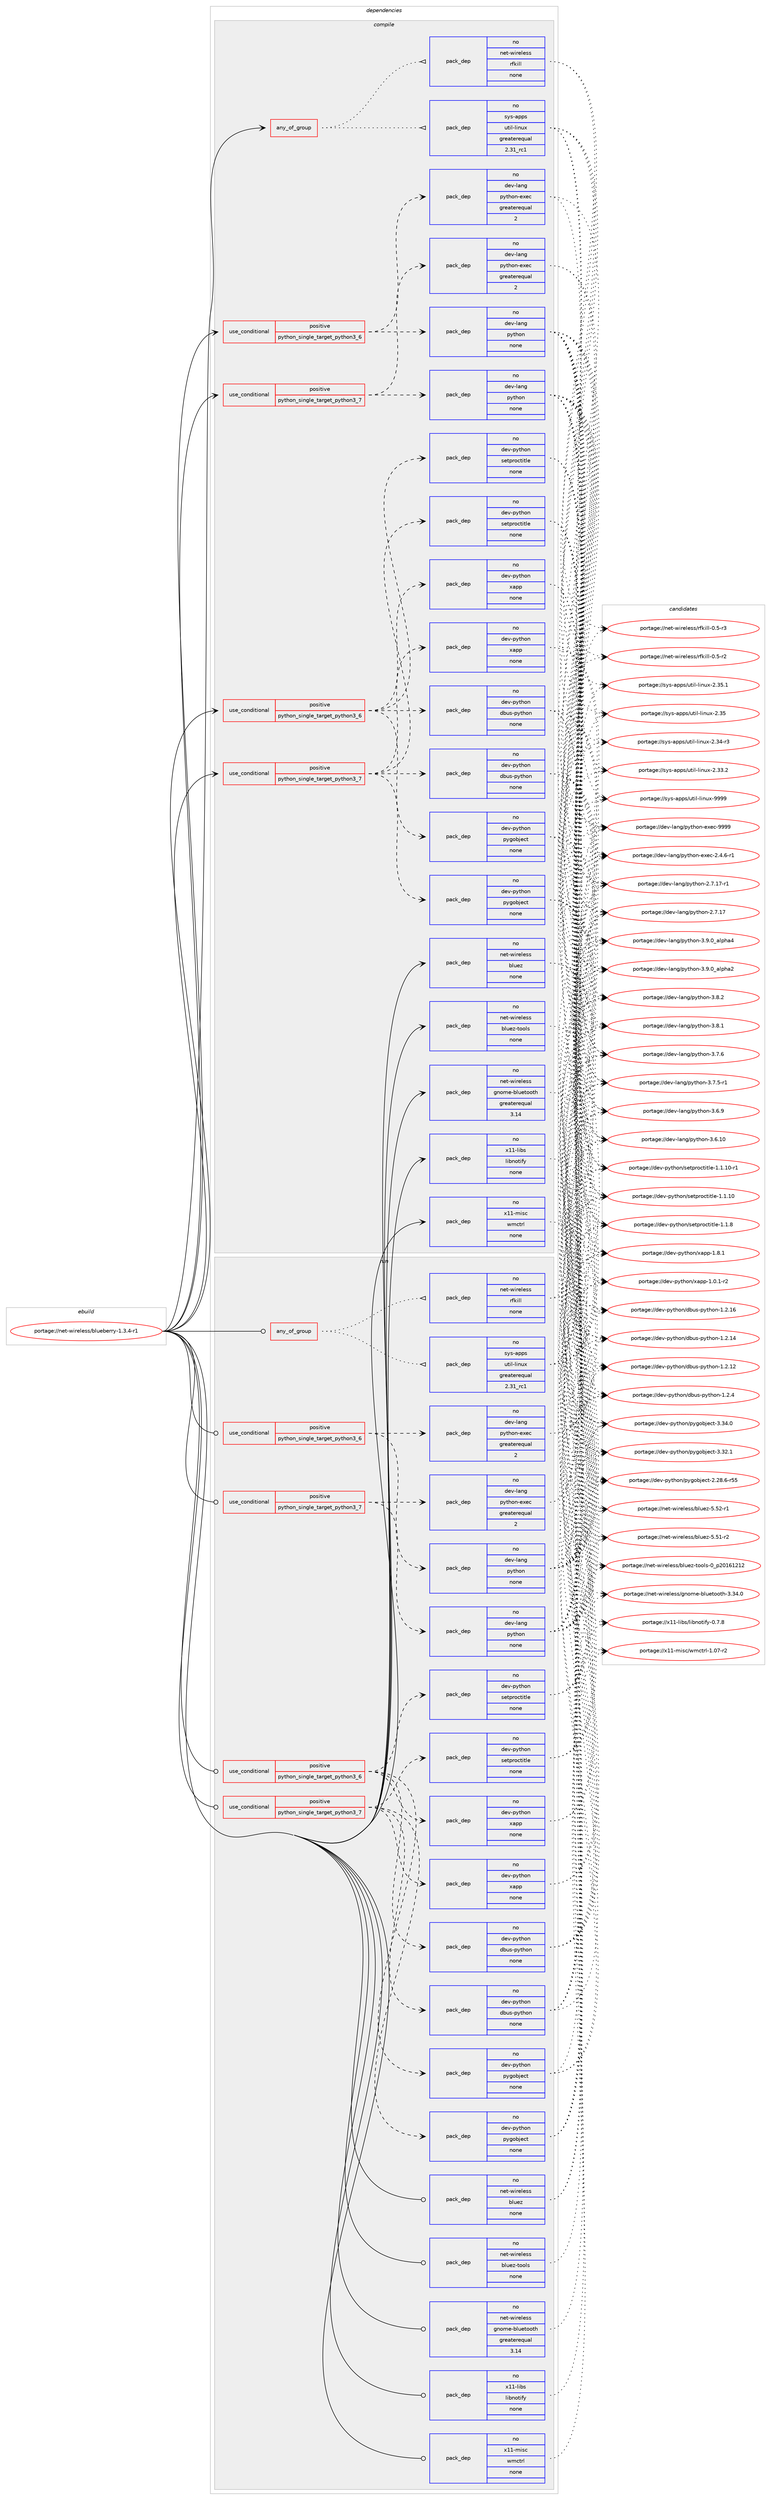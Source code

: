 digraph prolog {

# *************
# Graph options
# *************

newrank=true;
concentrate=true;
compound=true;
graph [rankdir=LR,fontname=Helvetica,fontsize=10,ranksep=1.5];#, ranksep=2.5, nodesep=0.2];
edge  [arrowhead=vee];
node  [fontname=Helvetica,fontsize=10];

# **********
# The ebuild
# **********

subgraph cluster_leftcol {
color=gray;
rank=same;
label=<<i>ebuild</i>>;
id [label="portage://net-wireless/blueberry-1.3.4-r1", color=red, width=4, href="../net-wireless/blueberry-1.3.4-r1.svg"];
}

# ****************
# The dependencies
# ****************

subgraph cluster_midcol {
color=gray;
label=<<i>dependencies</i>>;
subgraph cluster_compile {
fillcolor="#eeeeee";
style=filled;
label=<<i>compile</i>>;
subgraph any1266 {
dependency66154 [label=<<TABLE BORDER="0" CELLBORDER="1" CELLSPACING="0" CELLPADDING="4"><TR><TD CELLPADDING="10">any_of_group</TD></TR></TABLE>>, shape=none, color=red];subgraph pack51929 {
dependency66155 [label=<<TABLE BORDER="0" CELLBORDER="1" CELLSPACING="0" CELLPADDING="4" WIDTH="220"><TR><TD ROWSPAN="6" CELLPADDING="30">pack_dep</TD></TR><TR><TD WIDTH="110">no</TD></TR><TR><TD>sys-apps</TD></TR><TR><TD>util-linux</TD></TR><TR><TD>greaterequal</TD></TR><TR><TD>2.31_rc1</TD></TR></TABLE>>, shape=none, color=blue];
}
dependency66154:e -> dependency66155:w [weight=20,style="dotted",arrowhead="oinv"];
subgraph pack51930 {
dependency66156 [label=<<TABLE BORDER="0" CELLBORDER="1" CELLSPACING="0" CELLPADDING="4" WIDTH="220"><TR><TD ROWSPAN="6" CELLPADDING="30">pack_dep</TD></TR><TR><TD WIDTH="110">no</TD></TR><TR><TD>net-wireless</TD></TR><TR><TD>rfkill</TD></TR><TR><TD>none</TD></TR><TR><TD></TD></TR></TABLE>>, shape=none, color=blue];
}
dependency66154:e -> dependency66156:w [weight=20,style="dotted",arrowhead="oinv"];
}
id:e -> dependency66154:w [weight=20,style="solid",arrowhead="vee"];
subgraph cond12900 {
dependency66157 [label=<<TABLE BORDER="0" CELLBORDER="1" CELLSPACING="0" CELLPADDING="4"><TR><TD ROWSPAN="3" CELLPADDING="10">use_conditional</TD></TR><TR><TD>positive</TD></TR><TR><TD>python_single_target_python3_6</TD></TR></TABLE>>, shape=none, color=red];
subgraph pack51931 {
dependency66158 [label=<<TABLE BORDER="0" CELLBORDER="1" CELLSPACING="0" CELLPADDING="4" WIDTH="220"><TR><TD ROWSPAN="6" CELLPADDING="30">pack_dep</TD></TR><TR><TD WIDTH="110">no</TD></TR><TR><TD>dev-lang</TD></TR><TR><TD>python</TD></TR><TR><TD>none</TD></TR><TR><TD></TD></TR></TABLE>>, shape=none, color=blue];
}
dependency66157:e -> dependency66158:w [weight=20,style="dashed",arrowhead="vee"];
subgraph pack51932 {
dependency66159 [label=<<TABLE BORDER="0" CELLBORDER="1" CELLSPACING="0" CELLPADDING="4" WIDTH="220"><TR><TD ROWSPAN="6" CELLPADDING="30">pack_dep</TD></TR><TR><TD WIDTH="110">no</TD></TR><TR><TD>dev-lang</TD></TR><TR><TD>python-exec</TD></TR><TR><TD>greaterequal</TD></TR><TR><TD>2</TD></TR></TABLE>>, shape=none, color=blue];
}
dependency66157:e -> dependency66159:w [weight=20,style="dashed",arrowhead="vee"];
}
id:e -> dependency66157:w [weight=20,style="solid",arrowhead="vee"];
subgraph cond12901 {
dependency66160 [label=<<TABLE BORDER="0" CELLBORDER="1" CELLSPACING="0" CELLPADDING="4"><TR><TD ROWSPAN="3" CELLPADDING="10">use_conditional</TD></TR><TR><TD>positive</TD></TR><TR><TD>python_single_target_python3_6</TD></TR></TABLE>>, shape=none, color=red];
subgraph pack51933 {
dependency66161 [label=<<TABLE BORDER="0" CELLBORDER="1" CELLSPACING="0" CELLPADDING="4" WIDTH="220"><TR><TD ROWSPAN="6" CELLPADDING="30">pack_dep</TD></TR><TR><TD WIDTH="110">no</TD></TR><TR><TD>dev-python</TD></TR><TR><TD>dbus-python</TD></TR><TR><TD>none</TD></TR><TR><TD></TD></TR></TABLE>>, shape=none, color=blue];
}
dependency66160:e -> dependency66161:w [weight=20,style="dashed",arrowhead="vee"];
subgraph pack51934 {
dependency66162 [label=<<TABLE BORDER="0" CELLBORDER="1" CELLSPACING="0" CELLPADDING="4" WIDTH="220"><TR><TD ROWSPAN="6" CELLPADDING="30">pack_dep</TD></TR><TR><TD WIDTH="110">no</TD></TR><TR><TD>dev-python</TD></TR><TR><TD>pygobject</TD></TR><TR><TD>none</TD></TR><TR><TD></TD></TR></TABLE>>, shape=none, color=blue];
}
dependency66160:e -> dependency66162:w [weight=20,style="dashed",arrowhead="vee"];
subgraph pack51935 {
dependency66163 [label=<<TABLE BORDER="0" CELLBORDER="1" CELLSPACING="0" CELLPADDING="4" WIDTH="220"><TR><TD ROWSPAN="6" CELLPADDING="30">pack_dep</TD></TR><TR><TD WIDTH="110">no</TD></TR><TR><TD>dev-python</TD></TR><TR><TD>setproctitle</TD></TR><TR><TD>none</TD></TR><TR><TD></TD></TR></TABLE>>, shape=none, color=blue];
}
dependency66160:e -> dependency66163:w [weight=20,style="dashed",arrowhead="vee"];
subgraph pack51936 {
dependency66164 [label=<<TABLE BORDER="0" CELLBORDER="1" CELLSPACING="0" CELLPADDING="4" WIDTH="220"><TR><TD ROWSPAN="6" CELLPADDING="30">pack_dep</TD></TR><TR><TD WIDTH="110">no</TD></TR><TR><TD>dev-python</TD></TR><TR><TD>xapp</TD></TR><TR><TD>none</TD></TR><TR><TD></TD></TR></TABLE>>, shape=none, color=blue];
}
dependency66160:e -> dependency66164:w [weight=20,style="dashed",arrowhead="vee"];
}
id:e -> dependency66160:w [weight=20,style="solid",arrowhead="vee"];
subgraph cond12902 {
dependency66165 [label=<<TABLE BORDER="0" CELLBORDER="1" CELLSPACING="0" CELLPADDING="4"><TR><TD ROWSPAN="3" CELLPADDING="10">use_conditional</TD></TR><TR><TD>positive</TD></TR><TR><TD>python_single_target_python3_7</TD></TR></TABLE>>, shape=none, color=red];
subgraph pack51937 {
dependency66166 [label=<<TABLE BORDER="0" CELLBORDER="1" CELLSPACING="0" CELLPADDING="4" WIDTH="220"><TR><TD ROWSPAN="6" CELLPADDING="30">pack_dep</TD></TR><TR><TD WIDTH="110">no</TD></TR><TR><TD>dev-lang</TD></TR><TR><TD>python</TD></TR><TR><TD>none</TD></TR><TR><TD></TD></TR></TABLE>>, shape=none, color=blue];
}
dependency66165:e -> dependency66166:w [weight=20,style="dashed",arrowhead="vee"];
subgraph pack51938 {
dependency66167 [label=<<TABLE BORDER="0" CELLBORDER="1" CELLSPACING="0" CELLPADDING="4" WIDTH="220"><TR><TD ROWSPAN="6" CELLPADDING="30">pack_dep</TD></TR><TR><TD WIDTH="110">no</TD></TR><TR><TD>dev-lang</TD></TR><TR><TD>python-exec</TD></TR><TR><TD>greaterequal</TD></TR><TR><TD>2</TD></TR></TABLE>>, shape=none, color=blue];
}
dependency66165:e -> dependency66167:w [weight=20,style="dashed",arrowhead="vee"];
}
id:e -> dependency66165:w [weight=20,style="solid",arrowhead="vee"];
subgraph cond12903 {
dependency66168 [label=<<TABLE BORDER="0" CELLBORDER="1" CELLSPACING="0" CELLPADDING="4"><TR><TD ROWSPAN="3" CELLPADDING="10">use_conditional</TD></TR><TR><TD>positive</TD></TR><TR><TD>python_single_target_python3_7</TD></TR></TABLE>>, shape=none, color=red];
subgraph pack51939 {
dependency66169 [label=<<TABLE BORDER="0" CELLBORDER="1" CELLSPACING="0" CELLPADDING="4" WIDTH="220"><TR><TD ROWSPAN="6" CELLPADDING="30">pack_dep</TD></TR><TR><TD WIDTH="110">no</TD></TR><TR><TD>dev-python</TD></TR><TR><TD>dbus-python</TD></TR><TR><TD>none</TD></TR><TR><TD></TD></TR></TABLE>>, shape=none, color=blue];
}
dependency66168:e -> dependency66169:w [weight=20,style="dashed",arrowhead="vee"];
subgraph pack51940 {
dependency66170 [label=<<TABLE BORDER="0" CELLBORDER="1" CELLSPACING="0" CELLPADDING="4" WIDTH="220"><TR><TD ROWSPAN="6" CELLPADDING="30">pack_dep</TD></TR><TR><TD WIDTH="110">no</TD></TR><TR><TD>dev-python</TD></TR><TR><TD>pygobject</TD></TR><TR><TD>none</TD></TR><TR><TD></TD></TR></TABLE>>, shape=none, color=blue];
}
dependency66168:e -> dependency66170:w [weight=20,style="dashed",arrowhead="vee"];
subgraph pack51941 {
dependency66171 [label=<<TABLE BORDER="0" CELLBORDER="1" CELLSPACING="0" CELLPADDING="4" WIDTH="220"><TR><TD ROWSPAN="6" CELLPADDING="30">pack_dep</TD></TR><TR><TD WIDTH="110">no</TD></TR><TR><TD>dev-python</TD></TR><TR><TD>setproctitle</TD></TR><TR><TD>none</TD></TR><TR><TD></TD></TR></TABLE>>, shape=none, color=blue];
}
dependency66168:e -> dependency66171:w [weight=20,style="dashed",arrowhead="vee"];
subgraph pack51942 {
dependency66172 [label=<<TABLE BORDER="0" CELLBORDER="1" CELLSPACING="0" CELLPADDING="4" WIDTH="220"><TR><TD ROWSPAN="6" CELLPADDING="30">pack_dep</TD></TR><TR><TD WIDTH="110">no</TD></TR><TR><TD>dev-python</TD></TR><TR><TD>xapp</TD></TR><TR><TD>none</TD></TR><TR><TD></TD></TR></TABLE>>, shape=none, color=blue];
}
dependency66168:e -> dependency66172:w [weight=20,style="dashed",arrowhead="vee"];
}
id:e -> dependency66168:w [weight=20,style="solid",arrowhead="vee"];
subgraph pack51943 {
dependency66173 [label=<<TABLE BORDER="0" CELLBORDER="1" CELLSPACING="0" CELLPADDING="4" WIDTH="220"><TR><TD ROWSPAN="6" CELLPADDING="30">pack_dep</TD></TR><TR><TD WIDTH="110">no</TD></TR><TR><TD>net-wireless</TD></TR><TR><TD>bluez</TD></TR><TR><TD>none</TD></TR><TR><TD></TD></TR></TABLE>>, shape=none, color=blue];
}
id:e -> dependency66173:w [weight=20,style="solid",arrowhead="vee"];
subgraph pack51944 {
dependency66174 [label=<<TABLE BORDER="0" CELLBORDER="1" CELLSPACING="0" CELLPADDING="4" WIDTH="220"><TR><TD ROWSPAN="6" CELLPADDING="30">pack_dep</TD></TR><TR><TD WIDTH="110">no</TD></TR><TR><TD>net-wireless</TD></TR><TR><TD>bluez-tools</TD></TR><TR><TD>none</TD></TR><TR><TD></TD></TR></TABLE>>, shape=none, color=blue];
}
id:e -> dependency66174:w [weight=20,style="solid",arrowhead="vee"];
subgraph pack51945 {
dependency66175 [label=<<TABLE BORDER="0" CELLBORDER="1" CELLSPACING="0" CELLPADDING="4" WIDTH="220"><TR><TD ROWSPAN="6" CELLPADDING="30">pack_dep</TD></TR><TR><TD WIDTH="110">no</TD></TR><TR><TD>net-wireless</TD></TR><TR><TD>gnome-bluetooth</TD></TR><TR><TD>greaterequal</TD></TR><TR><TD>3.14</TD></TR></TABLE>>, shape=none, color=blue];
}
id:e -> dependency66175:w [weight=20,style="solid",arrowhead="vee"];
subgraph pack51946 {
dependency66176 [label=<<TABLE BORDER="0" CELLBORDER="1" CELLSPACING="0" CELLPADDING="4" WIDTH="220"><TR><TD ROWSPAN="6" CELLPADDING="30">pack_dep</TD></TR><TR><TD WIDTH="110">no</TD></TR><TR><TD>x11-libs</TD></TR><TR><TD>libnotify</TD></TR><TR><TD>none</TD></TR><TR><TD></TD></TR></TABLE>>, shape=none, color=blue];
}
id:e -> dependency66176:w [weight=20,style="solid",arrowhead="vee"];
subgraph pack51947 {
dependency66177 [label=<<TABLE BORDER="0" CELLBORDER="1" CELLSPACING="0" CELLPADDING="4" WIDTH="220"><TR><TD ROWSPAN="6" CELLPADDING="30">pack_dep</TD></TR><TR><TD WIDTH="110">no</TD></TR><TR><TD>x11-misc</TD></TR><TR><TD>wmctrl</TD></TR><TR><TD>none</TD></TR><TR><TD></TD></TR></TABLE>>, shape=none, color=blue];
}
id:e -> dependency66177:w [weight=20,style="solid",arrowhead="vee"];
}
subgraph cluster_compileandrun {
fillcolor="#eeeeee";
style=filled;
label=<<i>compile and run</i>>;
}
subgraph cluster_run {
fillcolor="#eeeeee";
style=filled;
label=<<i>run</i>>;
subgraph any1267 {
dependency66178 [label=<<TABLE BORDER="0" CELLBORDER="1" CELLSPACING="0" CELLPADDING="4"><TR><TD CELLPADDING="10">any_of_group</TD></TR></TABLE>>, shape=none, color=red];subgraph pack51948 {
dependency66179 [label=<<TABLE BORDER="0" CELLBORDER="1" CELLSPACING="0" CELLPADDING="4" WIDTH="220"><TR><TD ROWSPAN="6" CELLPADDING="30">pack_dep</TD></TR><TR><TD WIDTH="110">no</TD></TR><TR><TD>sys-apps</TD></TR><TR><TD>util-linux</TD></TR><TR><TD>greaterequal</TD></TR><TR><TD>2.31_rc1</TD></TR></TABLE>>, shape=none, color=blue];
}
dependency66178:e -> dependency66179:w [weight=20,style="dotted",arrowhead="oinv"];
subgraph pack51949 {
dependency66180 [label=<<TABLE BORDER="0" CELLBORDER="1" CELLSPACING="0" CELLPADDING="4" WIDTH="220"><TR><TD ROWSPAN="6" CELLPADDING="30">pack_dep</TD></TR><TR><TD WIDTH="110">no</TD></TR><TR><TD>net-wireless</TD></TR><TR><TD>rfkill</TD></TR><TR><TD>none</TD></TR><TR><TD></TD></TR></TABLE>>, shape=none, color=blue];
}
dependency66178:e -> dependency66180:w [weight=20,style="dotted",arrowhead="oinv"];
}
id:e -> dependency66178:w [weight=20,style="solid",arrowhead="odot"];
subgraph cond12904 {
dependency66181 [label=<<TABLE BORDER="0" CELLBORDER="1" CELLSPACING="0" CELLPADDING="4"><TR><TD ROWSPAN="3" CELLPADDING="10">use_conditional</TD></TR><TR><TD>positive</TD></TR><TR><TD>python_single_target_python3_6</TD></TR></TABLE>>, shape=none, color=red];
subgraph pack51950 {
dependency66182 [label=<<TABLE BORDER="0" CELLBORDER="1" CELLSPACING="0" CELLPADDING="4" WIDTH="220"><TR><TD ROWSPAN="6" CELLPADDING="30">pack_dep</TD></TR><TR><TD WIDTH="110">no</TD></TR><TR><TD>dev-lang</TD></TR><TR><TD>python</TD></TR><TR><TD>none</TD></TR><TR><TD></TD></TR></TABLE>>, shape=none, color=blue];
}
dependency66181:e -> dependency66182:w [weight=20,style="dashed",arrowhead="vee"];
subgraph pack51951 {
dependency66183 [label=<<TABLE BORDER="0" CELLBORDER="1" CELLSPACING="0" CELLPADDING="4" WIDTH="220"><TR><TD ROWSPAN="6" CELLPADDING="30">pack_dep</TD></TR><TR><TD WIDTH="110">no</TD></TR><TR><TD>dev-lang</TD></TR><TR><TD>python-exec</TD></TR><TR><TD>greaterequal</TD></TR><TR><TD>2</TD></TR></TABLE>>, shape=none, color=blue];
}
dependency66181:e -> dependency66183:w [weight=20,style="dashed",arrowhead="vee"];
}
id:e -> dependency66181:w [weight=20,style="solid",arrowhead="odot"];
subgraph cond12905 {
dependency66184 [label=<<TABLE BORDER="0" CELLBORDER="1" CELLSPACING="0" CELLPADDING="4"><TR><TD ROWSPAN="3" CELLPADDING="10">use_conditional</TD></TR><TR><TD>positive</TD></TR><TR><TD>python_single_target_python3_6</TD></TR></TABLE>>, shape=none, color=red];
subgraph pack51952 {
dependency66185 [label=<<TABLE BORDER="0" CELLBORDER="1" CELLSPACING="0" CELLPADDING="4" WIDTH="220"><TR><TD ROWSPAN="6" CELLPADDING="30">pack_dep</TD></TR><TR><TD WIDTH="110">no</TD></TR><TR><TD>dev-python</TD></TR><TR><TD>dbus-python</TD></TR><TR><TD>none</TD></TR><TR><TD></TD></TR></TABLE>>, shape=none, color=blue];
}
dependency66184:e -> dependency66185:w [weight=20,style="dashed",arrowhead="vee"];
subgraph pack51953 {
dependency66186 [label=<<TABLE BORDER="0" CELLBORDER="1" CELLSPACING="0" CELLPADDING="4" WIDTH="220"><TR><TD ROWSPAN="6" CELLPADDING="30">pack_dep</TD></TR><TR><TD WIDTH="110">no</TD></TR><TR><TD>dev-python</TD></TR><TR><TD>pygobject</TD></TR><TR><TD>none</TD></TR><TR><TD></TD></TR></TABLE>>, shape=none, color=blue];
}
dependency66184:e -> dependency66186:w [weight=20,style="dashed",arrowhead="vee"];
subgraph pack51954 {
dependency66187 [label=<<TABLE BORDER="0" CELLBORDER="1" CELLSPACING="0" CELLPADDING="4" WIDTH="220"><TR><TD ROWSPAN="6" CELLPADDING="30">pack_dep</TD></TR><TR><TD WIDTH="110">no</TD></TR><TR><TD>dev-python</TD></TR><TR><TD>setproctitle</TD></TR><TR><TD>none</TD></TR><TR><TD></TD></TR></TABLE>>, shape=none, color=blue];
}
dependency66184:e -> dependency66187:w [weight=20,style="dashed",arrowhead="vee"];
subgraph pack51955 {
dependency66188 [label=<<TABLE BORDER="0" CELLBORDER="1" CELLSPACING="0" CELLPADDING="4" WIDTH="220"><TR><TD ROWSPAN="6" CELLPADDING="30">pack_dep</TD></TR><TR><TD WIDTH="110">no</TD></TR><TR><TD>dev-python</TD></TR><TR><TD>xapp</TD></TR><TR><TD>none</TD></TR><TR><TD></TD></TR></TABLE>>, shape=none, color=blue];
}
dependency66184:e -> dependency66188:w [weight=20,style="dashed",arrowhead="vee"];
}
id:e -> dependency66184:w [weight=20,style="solid",arrowhead="odot"];
subgraph cond12906 {
dependency66189 [label=<<TABLE BORDER="0" CELLBORDER="1" CELLSPACING="0" CELLPADDING="4"><TR><TD ROWSPAN="3" CELLPADDING="10">use_conditional</TD></TR><TR><TD>positive</TD></TR><TR><TD>python_single_target_python3_7</TD></TR></TABLE>>, shape=none, color=red];
subgraph pack51956 {
dependency66190 [label=<<TABLE BORDER="0" CELLBORDER="1" CELLSPACING="0" CELLPADDING="4" WIDTH="220"><TR><TD ROWSPAN="6" CELLPADDING="30">pack_dep</TD></TR><TR><TD WIDTH="110">no</TD></TR><TR><TD>dev-lang</TD></TR><TR><TD>python</TD></TR><TR><TD>none</TD></TR><TR><TD></TD></TR></TABLE>>, shape=none, color=blue];
}
dependency66189:e -> dependency66190:w [weight=20,style="dashed",arrowhead="vee"];
subgraph pack51957 {
dependency66191 [label=<<TABLE BORDER="0" CELLBORDER="1" CELLSPACING="0" CELLPADDING="4" WIDTH="220"><TR><TD ROWSPAN="6" CELLPADDING="30">pack_dep</TD></TR><TR><TD WIDTH="110">no</TD></TR><TR><TD>dev-lang</TD></TR><TR><TD>python-exec</TD></TR><TR><TD>greaterequal</TD></TR><TR><TD>2</TD></TR></TABLE>>, shape=none, color=blue];
}
dependency66189:e -> dependency66191:w [weight=20,style="dashed",arrowhead="vee"];
}
id:e -> dependency66189:w [weight=20,style="solid",arrowhead="odot"];
subgraph cond12907 {
dependency66192 [label=<<TABLE BORDER="0" CELLBORDER="1" CELLSPACING="0" CELLPADDING="4"><TR><TD ROWSPAN="3" CELLPADDING="10">use_conditional</TD></TR><TR><TD>positive</TD></TR><TR><TD>python_single_target_python3_7</TD></TR></TABLE>>, shape=none, color=red];
subgraph pack51958 {
dependency66193 [label=<<TABLE BORDER="0" CELLBORDER="1" CELLSPACING="0" CELLPADDING="4" WIDTH="220"><TR><TD ROWSPAN="6" CELLPADDING="30">pack_dep</TD></TR><TR><TD WIDTH="110">no</TD></TR><TR><TD>dev-python</TD></TR><TR><TD>dbus-python</TD></TR><TR><TD>none</TD></TR><TR><TD></TD></TR></TABLE>>, shape=none, color=blue];
}
dependency66192:e -> dependency66193:w [weight=20,style="dashed",arrowhead="vee"];
subgraph pack51959 {
dependency66194 [label=<<TABLE BORDER="0" CELLBORDER="1" CELLSPACING="0" CELLPADDING="4" WIDTH="220"><TR><TD ROWSPAN="6" CELLPADDING="30">pack_dep</TD></TR><TR><TD WIDTH="110">no</TD></TR><TR><TD>dev-python</TD></TR><TR><TD>pygobject</TD></TR><TR><TD>none</TD></TR><TR><TD></TD></TR></TABLE>>, shape=none, color=blue];
}
dependency66192:e -> dependency66194:w [weight=20,style="dashed",arrowhead="vee"];
subgraph pack51960 {
dependency66195 [label=<<TABLE BORDER="0" CELLBORDER="1" CELLSPACING="0" CELLPADDING="4" WIDTH="220"><TR><TD ROWSPAN="6" CELLPADDING="30">pack_dep</TD></TR><TR><TD WIDTH="110">no</TD></TR><TR><TD>dev-python</TD></TR><TR><TD>setproctitle</TD></TR><TR><TD>none</TD></TR><TR><TD></TD></TR></TABLE>>, shape=none, color=blue];
}
dependency66192:e -> dependency66195:w [weight=20,style="dashed",arrowhead="vee"];
subgraph pack51961 {
dependency66196 [label=<<TABLE BORDER="0" CELLBORDER="1" CELLSPACING="0" CELLPADDING="4" WIDTH="220"><TR><TD ROWSPAN="6" CELLPADDING="30">pack_dep</TD></TR><TR><TD WIDTH="110">no</TD></TR><TR><TD>dev-python</TD></TR><TR><TD>xapp</TD></TR><TR><TD>none</TD></TR><TR><TD></TD></TR></TABLE>>, shape=none, color=blue];
}
dependency66192:e -> dependency66196:w [weight=20,style="dashed",arrowhead="vee"];
}
id:e -> dependency66192:w [weight=20,style="solid",arrowhead="odot"];
subgraph pack51962 {
dependency66197 [label=<<TABLE BORDER="0" CELLBORDER="1" CELLSPACING="0" CELLPADDING="4" WIDTH="220"><TR><TD ROWSPAN="6" CELLPADDING="30">pack_dep</TD></TR><TR><TD WIDTH="110">no</TD></TR><TR><TD>net-wireless</TD></TR><TR><TD>bluez</TD></TR><TR><TD>none</TD></TR><TR><TD></TD></TR></TABLE>>, shape=none, color=blue];
}
id:e -> dependency66197:w [weight=20,style="solid",arrowhead="odot"];
subgraph pack51963 {
dependency66198 [label=<<TABLE BORDER="0" CELLBORDER="1" CELLSPACING="0" CELLPADDING="4" WIDTH="220"><TR><TD ROWSPAN="6" CELLPADDING="30">pack_dep</TD></TR><TR><TD WIDTH="110">no</TD></TR><TR><TD>net-wireless</TD></TR><TR><TD>bluez-tools</TD></TR><TR><TD>none</TD></TR><TR><TD></TD></TR></TABLE>>, shape=none, color=blue];
}
id:e -> dependency66198:w [weight=20,style="solid",arrowhead="odot"];
subgraph pack51964 {
dependency66199 [label=<<TABLE BORDER="0" CELLBORDER="1" CELLSPACING="0" CELLPADDING="4" WIDTH="220"><TR><TD ROWSPAN="6" CELLPADDING="30">pack_dep</TD></TR><TR><TD WIDTH="110">no</TD></TR><TR><TD>net-wireless</TD></TR><TR><TD>gnome-bluetooth</TD></TR><TR><TD>greaterequal</TD></TR><TR><TD>3.14</TD></TR></TABLE>>, shape=none, color=blue];
}
id:e -> dependency66199:w [weight=20,style="solid",arrowhead="odot"];
subgraph pack51965 {
dependency66200 [label=<<TABLE BORDER="0" CELLBORDER="1" CELLSPACING="0" CELLPADDING="4" WIDTH="220"><TR><TD ROWSPAN="6" CELLPADDING="30">pack_dep</TD></TR><TR><TD WIDTH="110">no</TD></TR><TR><TD>x11-libs</TD></TR><TR><TD>libnotify</TD></TR><TR><TD>none</TD></TR><TR><TD></TD></TR></TABLE>>, shape=none, color=blue];
}
id:e -> dependency66200:w [weight=20,style="solid",arrowhead="odot"];
subgraph pack51966 {
dependency66201 [label=<<TABLE BORDER="0" CELLBORDER="1" CELLSPACING="0" CELLPADDING="4" WIDTH="220"><TR><TD ROWSPAN="6" CELLPADDING="30">pack_dep</TD></TR><TR><TD WIDTH="110">no</TD></TR><TR><TD>x11-misc</TD></TR><TR><TD>wmctrl</TD></TR><TR><TD>none</TD></TR><TR><TD></TD></TR></TABLE>>, shape=none, color=blue];
}
id:e -> dependency66201:w [weight=20,style="solid",arrowhead="odot"];
}
}

# **************
# The candidates
# **************

subgraph cluster_choices {
rank=same;
color=gray;
label=<<i>candidates</i>>;

subgraph choice51929 {
color=black;
nodesep=1;
choice115121115459711211211547117116105108451081051101171204557575757 [label="portage://sys-apps/util-linux-9999", color=red, width=4,href="../sys-apps/util-linux-9999.svg"];
choice1151211154597112112115471171161051084510810511011712045504651534649 [label="portage://sys-apps/util-linux-2.35.1", color=red, width=4,href="../sys-apps/util-linux-2.35.1.svg"];
choice115121115459711211211547117116105108451081051101171204550465153 [label="portage://sys-apps/util-linux-2.35", color=red, width=4,href="../sys-apps/util-linux-2.35.svg"];
choice1151211154597112112115471171161051084510810511011712045504651524511451 [label="portage://sys-apps/util-linux-2.34-r3", color=red, width=4,href="../sys-apps/util-linux-2.34-r3.svg"];
choice1151211154597112112115471171161051084510810511011712045504651514650 [label="portage://sys-apps/util-linux-2.33.2", color=red, width=4,href="../sys-apps/util-linux-2.33.2.svg"];
dependency66155:e -> choice115121115459711211211547117116105108451081051101171204557575757:w [style=dotted,weight="100"];
dependency66155:e -> choice1151211154597112112115471171161051084510810511011712045504651534649:w [style=dotted,weight="100"];
dependency66155:e -> choice115121115459711211211547117116105108451081051101171204550465153:w [style=dotted,weight="100"];
dependency66155:e -> choice1151211154597112112115471171161051084510810511011712045504651524511451:w [style=dotted,weight="100"];
dependency66155:e -> choice1151211154597112112115471171161051084510810511011712045504651514650:w [style=dotted,weight="100"];
}
subgraph choice51930 {
color=black;
nodesep=1;
choice1101011164511910511410110810111511547114102107105108108454846534511451 [label="portage://net-wireless/rfkill-0.5-r3", color=red, width=4,href="../net-wireless/rfkill-0.5-r3.svg"];
choice1101011164511910511410110810111511547114102107105108108454846534511450 [label="portage://net-wireless/rfkill-0.5-r2", color=red, width=4,href="../net-wireless/rfkill-0.5-r2.svg"];
dependency66156:e -> choice1101011164511910511410110810111511547114102107105108108454846534511451:w [style=dotted,weight="100"];
dependency66156:e -> choice1101011164511910511410110810111511547114102107105108108454846534511450:w [style=dotted,weight="100"];
}
subgraph choice51931 {
color=black;
nodesep=1;
choice10010111845108971101034711212111610411111045514657464895971081121049752 [label="portage://dev-lang/python-3.9.0_alpha4", color=red, width=4,href="../dev-lang/python-3.9.0_alpha4.svg"];
choice10010111845108971101034711212111610411111045514657464895971081121049750 [label="portage://dev-lang/python-3.9.0_alpha2", color=red, width=4,href="../dev-lang/python-3.9.0_alpha2.svg"];
choice100101118451089711010347112121116104111110455146564650 [label="portage://dev-lang/python-3.8.2", color=red, width=4,href="../dev-lang/python-3.8.2.svg"];
choice100101118451089711010347112121116104111110455146564649 [label="portage://dev-lang/python-3.8.1", color=red, width=4,href="../dev-lang/python-3.8.1.svg"];
choice100101118451089711010347112121116104111110455146554654 [label="portage://dev-lang/python-3.7.6", color=red, width=4,href="../dev-lang/python-3.7.6.svg"];
choice1001011184510897110103471121211161041111104551465546534511449 [label="portage://dev-lang/python-3.7.5-r1", color=red, width=4,href="../dev-lang/python-3.7.5-r1.svg"];
choice100101118451089711010347112121116104111110455146544657 [label="portage://dev-lang/python-3.6.9", color=red, width=4,href="../dev-lang/python-3.6.9.svg"];
choice10010111845108971101034711212111610411111045514654464948 [label="portage://dev-lang/python-3.6.10", color=red, width=4,href="../dev-lang/python-3.6.10.svg"];
choice100101118451089711010347112121116104111110455046554649554511449 [label="portage://dev-lang/python-2.7.17-r1", color=red, width=4,href="../dev-lang/python-2.7.17-r1.svg"];
choice10010111845108971101034711212111610411111045504655464955 [label="portage://dev-lang/python-2.7.17", color=red, width=4,href="../dev-lang/python-2.7.17.svg"];
dependency66158:e -> choice10010111845108971101034711212111610411111045514657464895971081121049752:w [style=dotted,weight="100"];
dependency66158:e -> choice10010111845108971101034711212111610411111045514657464895971081121049750:w [style=dotted,weight="100"];
dependency66158:e -> choice100101118451089711010347112121116104111110455146564650:w [style=dotted,weight="100"];
dependency66158:e -> choice100101118451089711010347112121116104111110455146564649:w [style=dotted,weight="100"];
dependency66158:e -> choice100101118451089711010347112121116104111110455146554654:w [style=dotted,weight="100"];
dependency66158:e -> choice1001011184510897110103471121211161041111104551465546534511449:w [style=dotted,weight="100"];
dependency66158:e -> choice100101118451089711010347112121116104111110455146544657:w [style=dotted,weight="100"];
dependency66158:e -> choice10010111845108971101034711212111610411111045514654464948:w [style=dotted,weight="100"];
dependency66158:e -> choice100101118451089711010347112121116104111110455046554649554511449:w [style=dotted,weight="100"];
dependency66158:e -> choice10010111845108971101034711212111610411111045504655464955:w [style=dotted,weight="100"];
}
subgraph choice51932 {
color=black;
nodesep=1;
choice10010111845108971101034711212111610411111045101120101994557575757 [label="portage://dev-lang/python-exec-9999", color=red, width=4,href="../dev-lang/python-exec-9999.svg"];
choice10010111845108971101034711212111610411111045101120101994550465246544511449 [label="portage://dev-lang/python-exec-2.4.6-r1", color=red, width=4,href="../dev-lang/python-exec-2.4.6-r1.svg"];
dependency66159:e -> choice10010111845108971101034711212111610411111045101120101994557575757:w [style=dotted,weight="100"];
dependency66159:e -> choice10010111845108971101034711212111610411111045101120101994550465246544511449:w [style=dotted,weight="100"];
}
subgraph choice51933 {
color=black;
nodesep=1;
choice10010111845112121116104111110471009811711545112121116104111110454946504652 [label="portage://dev-python/dbus-python-1.2.4", color=red, width=4,href="../dev-python/dbus-python-1.2.4.svg"];
choice1001011184511212111610411111047100981171154511212111610411111045494650464954 [label="portage://dev-python/dbus-python-1.2.16", color=red, width=4,href="../dev-python/dbus-python-1.2.16.svg"];
choice1001011184511212111610411111047100981171154511212111610411111045494650464952 [label="portage://dev-python/dbus-python-1.2.14", color=red, width=4,href="../dev-python/dbus-python-1.2.14.svg"];
choice1001011184511212111610411111047100981171154511212111610411111045494650464950 [label="portage://dev-python/dbus-python-1.2.12", color=red, width=4,href="../dev-python/dbus-python-1.2.12.svg"];
dependency66161:e -> choice10010111845112121116104111110471009811711545112121116104111110454946504652:w [style=dotted,weight="100"];
dependency66161:e -> choice1001011184511212111610411111047100981171154511212111610411111045494650464954:w [style=dotted,weight="100"];
dependency66161:e -> choice1001011184511212111610411111047100981171154511212111610411111045494650464952:w [style=dotted,weight="100"];
dependency66161:e -> choice1001011184511212111610411111047100981171154511212111610411111045494650464950:w [style=dotted,weight="100"];
}
subgraph choice51934 {
color=black;
nodesep=1;
choice1001011184511212111610411111047112121103111981061019911645514651524648 [label="portage://dev-python/pygobject-3.34.0", color=red, width=4,href="../dev-python/pygobject-3.34.0.svg"];
choice1001011184511212111610411111047112121103111981061019911645514651504649 [label="portage://dev-python/pygobject-3.32.1", color=red, width=4,href="../dev-python/pygobject-3.32.1.svg"];
choice1001011184511212111610411111047112121103111981061019911645504650564654451145353 [label="portage://dev-python/pygobject-2.28.6-r55", color=red, width=4,href="../dev-python/pygobject-2.28.6-r55.svg"];
dependency66162:e -> choice1001011184511212111610411111047112121103111981061019911645514651524648:w [style=dotted,weight="100"];
dependency66162:e -> choice1001011184511212111610411111047112121103111981061019911645514651504649:w [style=dotted,weight="100"];
dependency66162:e -> choice1001011184511212111610411111047112121103111981061019911645504650564654451145353:w [style=dotted,weight="100"];
}
subgraph choice51935 {
color=black;
nodesep=1;
choice100101118451121211161041111104711510111611211411199116105116108101454946494656 [label="portage://dev-python/setproctitle-1.1.8", color=red, width=4,href="../dev-python/setproctitle-1.1.8.svg"];
choice100101118451121211161041111104711510111611211411199116105116108101454946494649484511449 [label="portage://dev-python/setproctitle-1.1.10-r1", color=red, width=4,href="../dev-python/setproctitle-1.1.10-r1.svg"];
choice10010111845112121116104111110471151011161121141119911610511610810145494649464948 [label="portage://dev-python/setproctitle-1.1.10", color=red, width=4,href="../dev-python/setproctitle-1.1.10.svg"];
dependency66163:e -> choice100101118451121211161041111104711510111611211411199116105116108101454946494656:w [style=dotted,weight="100"];
dependency66163:e -> choice100101118451121211161041111104711510111611211411199116105116108101454946494649484511449:w [style=dotted,weight="100"];
dependency66163:e -> choice10010111845112121116104111110471151011161121141119911610511610810145494649464948:w [style=dotted,weight="100"];
}
subgraph choice51936 {
color=black;
nodesep=1;
choice100101118451121211161041111104712097112112454946564649 [label="portage://dev-python/xapp-1.8.1", color=red, width=4,href="../dev-python/xapp-1.8.1.svg"];
choice1001011184511212111610411111047120971121124549464846494511450 [label="portage://dev-python/xapp-1.0.1-r2", color=red, width=4,href="../dev-python/xapp-1.0.1-r2.svg"];
dependency66164:e -> choice100101118451121211161041111104712097112112454946564649:w [style=dotted,weight="100"];
dependency66164:e -> choice1001011184511212111610411111047120971121124549464846494511450:w [style=dotted,weight="100"];
}
subgraph choice51937 {
color=black;
nodesep=1;
choice10010111845108971101034711212111610411111045514657464895971081121049752 [label="portage://dev-lang/python-3.9.0_alpha4", color=red, width=4,href="../dev-lang/python-3.9.0_alpha4.svg"];
choice10010111845108971101034711212111610411111045514657464895971081121049750 [label="portage://dev-lang/python-3.9.0_alpha2", color=red, width=4,href="../dev-lang/python-3.9.0_alpha2.svg"];
choice100101118451089711010347112121116104111110455146564650 [label="portage://dev-lang/python-3.8.2", color=red, width=4,href="../dev-lang/python-3.8.2.svg"];
choice100101118451089711010347112121116104111110455146564649 [label="portage://dev-lang/python-3.8.1", color=red, width=4,href="../dev-lang/python-3.8.1.svg"];
choice100101118451089711010347112121116104111110455146554654 [label="portage://dev-lang/python-3.7.6", color=red, width=4,href="../dev-lang/python-3.7.6.svg"];
choice1001011184510897110103471121211161041111104551465546534511449 [label="portage://dev-lang/python-3.7.5-r1", color=red, width=4,href="../dev-lang/python-3.7.5-r1.svg"];
choice100101118451089711010347112121116104111110455146544657 [label="portage://dev-lang/python-3.6.9", color=red, width=4,href="../dev-lang/python-3.6.9.svg"];
choice10010111845108971101034711212111610411111045514654464948 [label="portage://dev-lang/python-3.6.10", color=red, width=4,href="../dev-lang/python-3.6.10.svg"];
choice100101118451089711010347112121116104111110455046554649554511449 [label="portage://dev-lang/python-2.7.17-r1", color=red, width=4,href="../dev-lang/python-2.7.17-r1.svg"];
choice10010111845108971101034711212111610411111045504655464955 [label="portage://dev-lang/python-2.7.17", color=red, width=4,href="../dev-lang/python-2.7.17.svg"];
dependency66166:e -> choice10010111845108971101034711212111610411111045514657464895971081121049752:w [style=dotted,weight="100"];
dependency66166:e -> choice10010111845108971101034711212111610411111045514657464895971081121049750:w [style=dotted,weight="100"];
dependency66166:e -> choice100101118451089711010347112121116104111110455146564650:w [style=dotted,weight="100"];
dependency66166:e -> choice100101118451089711010347112121116104111110455146564649:w [style=dotted,weight="100"];
dependency66166:e -> choice100101118451089711010347112121116104111110455146554654:w [style=dotted,weight="100"];
dependency66166:e -> choice1001011184510897110103471121211161041111104551465546534511449:w [style=dotted,weight="100"];
dependency66166:e -> choice100101118451089711010347112121116104111110455146544657:w [style=dotted,weight="100"];
dependency66166:e -> choice10010111845108971101034711212111610411111045514654464948:w [style=dotted,weight="100"];
dependency66166:e -> choice100101118451089711010347112121116104111110455046554649554511449:w [style=dotted,weight="100"];
dependency66166:e -> choice10010111845108971101034711212111610411111045504655464955:w [style=dotted,weight="100"];
}
subgraph choice51938 {
color=black;
nodesep=1;
choice10010111845108971101034711212111610411111045101120101994557575757 [label="portage://dev-lang/python-exec-9999", color=red, width=4,href="../dev-lang/python-exec-9999.svg"];
choice10010111845108971101034711212111610411111045101120101994550465246544511449 [label="portage://dev-lang/python-exec-2.4.6-r1", color=red, width=4,href="../dev-lang/python-exec-2.4.6-r1.svg"];
dependency66167:e -> choice10010111845108971101034711212111610411111045101120101994557575757:w [style=dotted,weight="100"];
dependency66167:e -> choice10010111845108971101034711212111610411111045101120101994550465246544511449:w [style=dotted,weight="100"];
}
subgraph choice51939 {
color=black;
nodesep=1;
choice10010111845112121116104111110471009811711545112121116104111110454946504652 [label="portage://dev-python/dbus-python-1.2.4", color=red, width=4,href="../dev-python/dbus-python-1.2.4.svg"];
choice1001011184511212111610411111047100981171154511212111610411111045494650464954 [label="portage://dev-python/dbus-python-1.2.16", color=red, width=4,href="../dev-python/dbus-python-1.2.16.svg"];
choice1001011184511212111610411111047100981171154511212111610411111045494650464952 [label="portage://dev-python/dbus-python-1.2.14", color=red, width=4,href="../dev-python/dbus-python-1.2.14.svg"];
choice1001011184511212111610411111047100981171154511212111610411111045494650464950 [label="portage://dev-python/dbus-python-1.2.12", color=red, width=4,href="../dev-python/dbus-python-1.2.12.svg"];
dependency66169:e -> choice10010111845112121116104111110471009811711545112121116104111110454946504652:w [style=dotted,weight="100"];
dependency66169:e -> choice1001011184511212111610411111047100981171154511212111610411111045494650464954:w [style=dotted,weight="100"];
dependency66169:e -> choice1001011184511212111610411111047100981171154511212111610411111045494650464952:w [style=dotted,weight="100"];
dependency66169:e -> choice1001011184511212111610411111047100981171154511212111610411111045494650464950:w [style=dotted,weight="100"];
}
subgraph choice51940 {
color=black;
nodesep=1;
choice1001011184511212111610411111047112121103111981061019911645514651524648 [label="portage://dev-python/pygobject-3.34.0", color=red, width=4,href="../dev-python/pygobject-3.34.0.svg"];
choice1001011184511212111610411111047112121103111981061019911645514651504649 [label="portage://dev-python/pygobject-3.32.1", color=red, width=4,href="../dev-python/pygobject-3.32.1.svg"];
choice1001011184511212111610411111047112121103111981061019911645504650564654451145353 [label="portage://dev-python/pygobject-2.28.6-r55", color=red, width=4,href="../dev-python/pygobject-2.28.6-r55.svg"];
dependency66170:e -> choice1001011184511212111610411111047112121103111981061019911645514651524648:w [style=dotted,weight="100"];
dependency66170:e -> choice1001011184511212111610411111047112121103111981061019911645514651504649:w [style=dotted,weight="100"];
dependency66170:e -> choice1001011184511212111610411111047112121103111981061019911645504650564654451145353:w [style=dotted,weight="100"];
}
subgraph choice51941 {
color=black;
nodesep=1;
choice100101118451121211161041111104711510111611211411199116105116108101454946494656 [label="portage://dev-python/setproctitle-1.1.8", color=red, width=4,href="../dev-python/setproctitle-1.1.8.svg"];
choice100101118451121211161041111104711510111611211411199116105116108101454946494649484511449 [label="portage://dev-python/setproctitle-1.1.10-r1", color=red, width=4,href="../dev-python/setproctitle-1.1.10-r1.svg"];
choice10010111845112121116104111110471151011161121141119911610511610810145494649464948 [label="portage://dev-python/setproctitle-1.1.10", color=red, width=4,href="../dev-python/setproctitle-1.1.10.svg"];
dependency66171:e -> choice100101118451121211161041111104711510111611211411199116105116108101454946494656:w [style=dotted,weight="100"];
dependency66171:e -> choice100101118451121211161041111104711510111611211411199116105116108101454946494649484511449:w [style=dotted,weight="100"];
dependency66171:e -> choice10010111845112121116104111110471151011161121141119911610511610810145494649464948:w [style=dotted,weight="100"];
}
subgraph choice51942 {
color=black;
nodesep=1;
choice100101118451121211161041111104712097112112454946564649 [label="portage://dev-python/xapp-1.8.1", color=red, width=4,href="../dev-python/xapp-1.8.1.svg"];
choice1001011184511212111610411111047120971121124549464846494511450 [label="portage://dev-python/xapp-1.0.1-r2", color=red, width=4,href="../dev-python/xapp-1.0.1-r2.svg"];
dependency66172:e -> choice100101118451121211161041111104712097112112454946564649:w [style=dotted,weight="100"];
dependency66172:e -> choice1001011184511212111610411111047120971121124549464846494511450:w [style=dotted,weight="100"];
}
subgraph choice51943 {
color=black;
nodesep=1;
choice11010111645119105114101108101115115479810811710112245534653504511449 [label="portage://net-wireless/bluez-5.52-r1", color=red, width=4,href="../net-wireless/bluez-5.52-r1.svg"];
choice11010111645119105114101108101115115479810811710112245534653494511450 [label="portage://net-wireless/bluez-5.51-r2", color=red, width=4,href="../net-wireless/bluez-5.51-r2.svg"];
dependency66173:e -> choice11010111645119105114101108101115115479810811710112245534653504511449:w [style=dotted,weight="100"];
dependency66173:e -> choice11010111645119105114101108101115115479810811710112245534653494511450:w [style=dotted,weight="100"];
}
subgraph choice51944 {
color=black;
nodesep=1;
choice110101116451191051141011081011151154798108117101122451161111111081154548951125048495449504950 [label="portage://net-wireless/bluez-tools-0_p20161212", color=red, width=4,href="../net-wireless/bluez-tools-0_p20161212.svg"];
dependency66174:e -> choice110101116451191051141011081011151154798108117101122451161111111081154548951125048495449504950:w [style=dotted,weight="100"];
}
subgraph choice51945 {
color=black;
nodesep=1;
choice1101011164511910511410110810111511547103110111109101459810811710111611111111610445514651524648 [label="portage://net-wireless/gnome-bluetooth-3.34.0", color=red, width=4,href="../net-wireless/gnome-bluetooth-3.34.0.svg"];
dependency66175:e -> choice1101011164511910511410110810111511547103110111109101459810811710111611111111610445514651524648:w [style=dotted,weight="100"];
}
subgraph choice51946 {
color=black;
nodesep=1;
choice120494945108105981154710810598110111116105102121454846554656 [label="portage://x11-libs/libnotify-0.7.8", color=red, width=4,href="../x11-libs/libnotify-0.7.8.svg"];
dependency66176:e -> choice120494945108105981154710810598110111116105102121454846554656:w [style=dotted,weight="100"];
}
subgraph choice51947 {
color=black;
nodesep=1;
choice12049494510910511599471191099911611410845494648554511450 [label="portage://x11-misc/wmctrl-1.07-r2", color=red, width=4,href="../x11-misc/wmctrl-1.07-r2.svg"];
dependency66177:e -> choice12049494510910511599471191099911611410845494648554511450:w [style=dotted,weight="100"];
}
subgraph choice51948 {
color=black;
nodesep=1;
choice115121115459711211211547117116105108451081051101171204557575757 [label="portage://sys-apps/util-linux-9999", color=red, width=4,href="../sys-apps/util-linux-9999.svg"];
choice1151211154597112112115471171161051084510810511011712045504651534649 [label="portage://sys-apps/util-linux-2.35.1", color=red, width=4,href="../sys-apps/util-linux-2.35.1.svg"];
choice115121115459711211211547117116105108451081051101171204550465153 [label="portage://sys-apps/util-linux-2.35", color=red, width=4,href="../sys-apps/util-linux-2.35.svg"];
choice1151211154597112112115471171161051084510810511011712045504651524511451 [label="portage://sys-apps/util-linux-2.34-r3", color=red, width=4,href="../sys-apps/util-linux-2.34-r3.svg"];
choice1151211154597112112115471171161051084510810511011712045504651514650 [label="portage://sys-apps/util-linux-2.33.2", color=red, width=4,href="../sys-apps/util-linux-2.33.2.svg"];
dependency66179:e -> choice115121115459711211211547117116105108451081051101171204557575757:w [style=dotted,weight="100"];
dependency66179:e -> choice1151211154597112112115471171161051084510810511011712045504651534649:w [style=dotted,weight="100"];
dependency66179:e -> choice115121115459711211211547117116105108451081051101171204550465153:w [style=dotted,weight="100"];
dependency66179:e -> choice1151211154597112112115471171161051084510810511011712045504651524511451:w [style=dotted,weight="100"];
dependency66179:e -> choice1151211154597112112115471171161051084510810511011712045504651514650:w [style=dotted,weight="100"];
}
subgraph choice51949 {
color=black;
nodesep=1;
choice1101011164511910511410110810111511547114102107105108108454846534511451 [label="portage://net-wireless/rfkill-0.5-r3", color=red, width=4,href="../net-wireless/rfkill-0.5-r3.svg"];
choice1101011164511910511410110810111511547114102107105108108454846534511450 [label="portage://net-wireless/rfkill-0.5-r2", color=red, width=4,href="../net-wireless/rfkill-0.5-r2.svg"];
dependency66180:e -> choice1101011164511910511410110810111511547114102107105108108454846534511451:w [style=dotted,weight="100"];
dependency66180:e -> choice1101011164511910511410110810111511547114102107105108108454846534511450:w [style=dotted,weight="100"];
}
subgraph choice51950 {
color=black;
nodesep=1;
choice10010111845108971101034711212111610411111045514657464895971081121049752 [label="portage://dev-lang/python-3.9.0_alpha4", color=red, width=4,href="../dev-lang/python-3.9.0_alpha4.svg"];
choice10010111845108971101034711212111610411111045514657464895971081121049750 [label="portage://dev-lang/python-3.9.0_alpha2", color=red, width=4,href="../dev-lang/python-3.9.0_alpha2.svg"];
choice100101118451089711010347112121116104111110455146564650 [label="portage://dev-lang/python-3.8.2", color=red, width=4,href="../dev-lang/python-3.8.2.svg"];
choice100101118451089711010347112121116104111110455146564649 [label="portage://dev-lang/python-3.8.1", color=red, width=4,href="../dev-lang/python-3.8.1.svg"];
choice100101118451089711010347112121116104111110455146554654 [label="portage://dev-lang/python-3.7.6", color=red, width=4,href="../dev-lang/python-3.7.6.svg"];
choice1001011184510897110103471121211161041111104551465546534511449 [label="portage://dev-lang/python-3.7.5-r1", color=red, width=4,href="../dev-lang/python-3.7.5-r1.svg"];
choice100101118451089711010347112121116104111110455146544657 [label="portage://dev-lang/python-3.6.9", color=red, width=4,href="../dev-lang/python-3.6.9.svg"];
choice10010111845108971101034711212111610411111045514654464948 [label="portage://dev-lang/python-3.6.10", color=red, width=4,href="../dev-lang/python-3.6.10.svg"];
choice100101118451089711010347112121116104111110455046554649554511449 [label="portage://dev-lang/python-2.7.17-r1", color=red, width=4,href="../dev-lang/python-2.7.17-r1.svg"];
choice10010111845108971101034711212111610411111045504655464955 [label="portage://dev-lang/python-2.7.17", color=red, width=4,href="../dev-lang/python-2.7.17.svg"];
dependency66182:e -> choice10010111845108971101034711212111610411111045514657464895971081121049752:w [style=dotted,weight="100"];
dependency66182:e -> choice10010111845108971101034711212111610411111045514657464895971081121049750:w [style=dotted,weight="100"];
dependency66182:e -> choice100101118451089711010347112121116104111110455146564650:w [style=dotted,weight="100"];
dependency66182:e -> choice100101118451089711010347112121116104111110455146564649:w [style=dotted,weight="100"];
dependency66182:e -> choice100101118451089711010347112121116104111110455146554654:w [style=dotted,weight="100"];
dependency66182:e -> choice1001011184510897110103471121211161041111104551465546534511449:w [style=dotted,weight="100"];
dependency66182:e -> choice100101118451089711010347112121116104111110455146544657:w [style=dotted,weight="100"];
dependency66182:e -> choice10010111845108971101034711212111610411111045514654464948:w [style=dotted,weight="100"];
dependency66182:e -> choice100101118451089711010347112121116104111110455046554649554511449:w [style=dotted,weight="100"];
dependency66182:e -> choice10010111845108971101034711212111610411111045504655464955:w [style=dotted,weight="100"];
}
subgraph choice51951 {
color=black;
nodesep=1;
choice10010111845108971101034711212111610411111045101120101994557575757 [label="portage://dev-lang/python-exec-9999", color=red, width=4,href="../dev-lang/python-exec-9999.svg"];
choice10010111845108971101034711212111610411111045101120101994550465246544511449 [label="portage://dev-lang/python-exec-2.4.6-r1", color=red, width=4,href="../dev-lang/python-exec-2.4.6-r1.svg"];
dependency66183:e -> choice10010111845108971101034711212111610411111045101120101994557575757:w [style=dotted,weight="100"];
dependency66183:e -> choice10010111845108971101034711212111610411111045101120101994550465246544511449:w [style=dotted,weight="100"];
}
subgraph choice51952 {
color=black;
nodesep=1;
choice10010111845112121116104111110471009811711545112121116104111110454946504652 [label="portage://dev-python/dbus-python-1.2.4", color=red, width=4,href="../dev-python/dbus-python-1.2.4.svg"];
choice1001011184511212111610411111047100981171154511212111610411111045494650464954 [label="portage://dev-python/dbus-python-1.2.16", color=red, width=4,href="../dev-python/dbus-python-1.2.16.svg"];
choice1001011184511212111610411111047100981171154511212111610411111045494650464952 [label="portage://dev-python/dbus-python-1.2.14", color=red, width=4,href="../dev-python/dbus-python-1.2.14.svg"];
choice1001011184511212111610411111047100981171154511212111610411111045494650464950 [label="portage://dev-python/dbus-python-1.2.12", color=red, width=4,href="../dev-python/dbus-python-1.2.12.svg"];
dependency66185:e -> choice10010111845112121116104111110471009811711545112121116104111110454946504652:w [style=dotted,weight="100"];
dependency66185:e -> choice1001011184511212111610411111047100981171154511212111610411111045494650464954:w [style=dotted,weight="100"];
dependency66185:e -> choice1001011184511212111610411111047100981171154511212111610411111045494650464952:w [style=dotted,weight="100"];
dependency66185:e -> choice1001011184511212111610411111047100981171154511212111610411111045494650464950:w [style=dotted,weight="100"];
}
subgraph choice51953 {
color=black;
nodesep=1;
choice1001011184511212111610411111047112121103111981061019911645514651524648 [label="portage://dev-python/pygobject-3.34.0", color=red, width=4,href="../dev-python/pygobject-3.34.0.svg"];
choice1001011184511212111610411111047112121103111981061019911645514651504649 [label="portage://dev-python/pygobject-3.32.1", color=red, width=4,href="../dev-python/pygobject-3.32.1.svg"];
choice1001011184511212111610411111047112121103111981061019911645504650564654451145353 [label="portage://dev-python/pygobject-2.28.6-r55", color=red, width=4,href="../dev-python/pygobject-2.28.6-r55.svg"];
dependency66186:e -> choice1001011184511212111610411111047112121103111981061019911645514651524648:w [style=dotted,weight="100"];
dependency66186:e -> choice1001011184511212111610411111047112121103111981061019911645514651504649:w [style=dotted,weight="100"];
dependency66186:e -> choice1001011184511212111610411111047112121103111981061019911645504650564654451145353:w [style=dotted,weight="100"];
}
subgraph choice51954 {
color=black;
nodesep=1;
choice100101118451121211161041111104711510111611211411199116105116108101454946494656 [label="portage://dev-python/setproctitle-1.1.8", color=red, width=4,href="../dev-python/setproctitle-1.1.8.svg"];
choice100101118451121211161041111104711510111611211411199116105116108101454946494649484511449 [label="portage://dev-python/setproctitle-1.1.10-r1", color=red, width=4,href="../dev-python/setproctitle-1.1.10-r1.svg"];
choice10010111845112121116104111110471151011161121141119911610511610810145494649464948 [label="portage://dev-python/setproctitle-1.1.10", color=red, width=4,href="../dev-python/setproctitle-1.1.10.svg"];
dependency66187:e -> choice100101118451121211161041111104711510111611211411199116105116108101454946494656:w [style=dotted,weight="100"];
dependency66187:e -> choice100101118451121211161041111104711510111611211411199116105116108101454946494649484511449:w [style=dotted,weight="100"];
dependency66187:e -> choice10010111845112121116104111110471151011161121141119911610511610810145494649464948:w [style=dotted,weight="100"];
}
subgraph choice51955 {
color=black;
nodesep=1;
choice100101118451121211161041111104712097112112454946564649 [label="portage://dev-python/xapp-1.8.1", color=red, width=4,href="../dev-python/xapp-1.8.1.svg"];
choice1001011184511212111610411111047120971121124549464846494511450 [label="portage://dev-python/xapp-1.0.1-r2", color=red, width=4,href="../dev-python/xapp-1.0.1-r2.svg"];
dependency66188:e -> choice100101118451121211161041111104712097112112454946564649:w [style=dotted,weight="100"];
dependency66188:e -> choice1001011184511212111610411111047120971121124549464846494511450:w [style=dotted,weight="100"];
}
subgraph choice51956 {
color=black;
nodesep=1;
choice10010111845108971101034711212111610411111045514657464895971081121049752 [label="portage://dev-lang/python-3.9.0_alpha4", color=red, width=4,href="../dev-lang/python-3.9.0_alpha4.svg"];
choice10010111845108971101034711212111610411111045514657464895971081121049750 [label="portage://dev-lang/python-3.9.0_alpha2", color=red, width=4,href="../dev-lang/python-3.9.0_alpha2.svg"];
choice100101118451089711010347112121116104111110455146564650 [label="portage://dev-lang/python-3.8.2", color=red, width=4,href="../dev-lang/python-3.8.2.svg"];
choice100101118451089711010347112121116104111110455146564649 [label="portage://dev-lang/python-3.8.1", color=red, width=4,href="../dev-lang/python-3.8.1.svg"];
choice100101118451089711010347112121116104111110455146554654 [label="portage://dev-lang/python-3.7.6", color=red, width=4,href="../dev-lang/python-3.7.6.svg"];
choice1001011184510897110103471121211161041111104551465546534511449 [label="portage://dev-lang/python-3.7.5-r1", color=red, width=4,href="../dev-lang/python-3.7.5-r1.svg"];
choice100101118451089711010347112121116104111110455146544657 [label="portage://dev-lang/python-3.6.9", color=red, width=4,href="../dev-lang/python-3.6.9.svg"];
choice10010111845108971101034711212111610411111045514654464948 [label="portage://dev-lang/python-3.6.10", color=red, width=4,href="../dev-lang/python-3.6.10.svg"];
choice100101118451089711010347112121116104111110455046554649554511449 [label="portage://dev-lang/python-2.7.17-r1", color=red, width=4,href="../dev-lang/python-2.7.17-r1.svg"];
choice10010111845108971101034711212111610411111045504655464955 [label="portage://dev-lang/python-2.7.17", color=red, width=4,href="../dev-lang/python-2.7.17.svg"];
dependency66190:e -> choice10010111845108971101034711212111610411111045514657464895971081121049752:w [style=dotted,weight="100"];
dependency66190:e -> choice10010111845108971101034711212111610411111045514657464895971081121049750:w [style=dotted,weight="100"];
dependency66190:e -> choice100101118451089711010347112121116104111110455146564650:w [style=dotted,weight="100"];
dependency66190:e -> choice100101118451089711010347112121116104111110455146564649:w [style=dotted,weight="100"];
dependency66190:e -> choice100101118451089711010347112121116104111110455146554654:w [style=dotted,weight="100"];
dependency66190:e -> choice1001011184510897110103471121211161041111104551465546534511449:w [style=dotted,weight="100"];
dependency66190:e -> choice100101118451089711010347112121116104111110455146544657:w [style=dotted,weight="100"];
dependency66190:e -> choice10010111845108971101034711212111610411111045514654464948:w [style=dotted,weight="100"];
dependency66190:e -> choice100101118451089711010347112121116104111110455046554649554511449:w [style=dotted,weight="100"];
dependency66190:e -> choice10010111845108971101034711212111610411111045504655464955:w [style=dotted,weight="100"];
}
subgraph choice51957 {
color=black;
nodesep=1;
choice10010111845108971101034711212111610411111045101120101994557575757 [label="portage://dev-lang/python-exec-9999", color=red, width=4,href="../dev-lang/python-exec-9999.svg"];
choice10010111845108971101034711212111610411111045101120101994550465246544511449 [label="portage://dev-lang/python-exec-2.4.6-r1", color=red, width=4,href="../dev-lang/python-exec-2.4.6-r1.svg"];
dependency66191:e -> choice10010111845108971101034711212111610411111045101120101994557575757:w [style=dotted,weight="100"];
dependency66191:e -> choice10010111845108971101034711212111610411111045101120101994550465246544511449:w [style=dotted,weight="100"];
}
subgraph choice51958 {
color=black;
nodesep=1;
choice10010111845112121116104111110471009811711545112121116104111110454946504652 [label="portage://dev-python/dbus-python-1.2.4", color=red, width=4,href="../dev-python/dbus-python-1.2.4.svg"];
choice1001011184511212111610411111047100981171154511212111610411111045494650464954 [label="portage://dev-python/dbus-python-1.2.16", color=red, width=4,href="../dev-python/dbus-python-1.2.16.svg"];
choice1001011184511212111610411111047100981171154511212111610411111045494650464952 [label="portage://dev-python/dbus-python-1.2.14", color=red, width=4,href="../dev-python/dbus-python-1.2.14.svg"];
choice1001011184511212111610411111047100981171154511212111610411111045494650464950 [label="portage://dev-python/dbus-python-1.2.12", color=red, width=4,href="../dev-python/dbus-python-1.2.12.svg"];
dependency66193:e -> choice10010111845112121116104111110471009811711545112121116104111110454946504652:w [style=dotted,weight="100"];
dependency66193:e -> choice1001011184511212111610411111047100981171154511212111610411111045494650464954:w [style=dotted,weight="100"];
dependency66193:e -> choice1001011184511212111610411111047100981171154511212111610411111045494650464952:w [style=dotted,weight="100"];
dependency66193:e -> choice1001011184511212111610411111047100981171154511212111610411111045494650464950:w [style=dotted,weight="100"];
}
subgraph choice51959 {
color=black;
nodesep=1;
choice1001011184511212111610411111047112121103111981061019911645514651524648 [label="portage://dev-python/pygobject-3.34.0", color=red, width=4,href="../dev-python/pygobject-3.34.0.svg"];
choice1001011184511212111610411111047112121103111981061019911645514651504649 [label="portage://dev-python/pygobject-3.32.1", color=red, width=4,href="../dev-python/pygobject-3.32.1.svg"];
choice1001011184511212111610411111047112121103111981061019911645504650564654451145353 [label="portage://dev-python/pygobject-2.28.6-r55", color=red, width=4,href="../dev-python/pygobject-2.28.6-r55.svg"];
dependency66194:e -> choice1001011184511212111610411111047112121103111981061019911645514651524648:w [style=dotted,weight="100"];
dependency66194:e -> choice1001011184511212111610411111047112121103111981061019911645514651504649:w [style=dotted,weight="100"];
dependency66194:e -> choice1001011184511212111610411111047112121103111981061019911645504650564654451145353:w [style=dotted,weight="100"];
}
subgraph choice51960 {
color=black;
nodesep=1;
choice100101118451121211161041111104711510111611211411199116105116108101454946494656 [label="portage://dev-python/setproctitle-1.1.8", color=red, width=4,href="../dev-python/setproctitle-1.1.8.svg"];
choice100101118451121211161041111104711510111611211411199116105116108101454946494649484511449 [label="portage://dev-python/setproctitle-1.1.10-r1", color=red, width=4,href="../dev-python/setproctitle-1.1.10-r1.svg"];
choice10010111845112121116104111110471151011161121141119911610511610810145494649464948 [label="portage://dev-python/setproctitle-1.1.10", color=red, width=4,href="../dev-python/setproctitle-1.1.10.svg"];
dependency66195:e -> choice100101118451121211161041111104711510111611211411199116105116108101454946494656:w [style=dotted,weight="100"];
dependency66195:e -> choice100101118451121211161041111104711510111611211411199116105116108101454946494649484511449:w [style=dotted,weight="100"];
dependency66195:e -> choice10010111845112121116104111110471151011161121141119911610511610810145494649464948:w [style=dotted,weight="100"];
}
subgraph choice51961 {
color=black;
nodesep=1;
choice100101118451121211161041111104712097112112454946564649 [label="portage://dev-python/xapp-1.8.1", color=red, width=4,href="../dev-python/xapp-1.8.1.svg"];
choice1001011184511212111610411111047120971121124549464846494511450 [label="portage://dev-python/xapp-1.0.1-r2", color=red, width=4,href="../dev-python/xapp-1.0.1-r2.svg"];
dependency66196:e -> choice100101118451121211161041111104712097112112454946564649:w [style=dotted,weight="100"];
dependency66196:e -> choice1001011184511212111610411111047120971121124549464846494511450:w [style=dotted,weight="100"];
}
subgraph choice51962 {
color=black;
nodesep=1;
choice11010111645119105114101108101115115479810811710112245534653504511449 [label="portage://net-wireless/bluez-5.52-r1", color=red, width=4,href="../net-wireless/bluez-5.52-r1.svg"];
choice11010111645119105114101108101115115479810811710112245534653494511450 [label="portage://net-wireless/bluez-5.51-r2", color=red, width=4,href="../net-wireless/bluez-5.51-r2.svg"];
dependency66197:e -> choice11010111645119105114101108101115115479810811710112245534653504511449:w [style=dotted,weight="100"];
dependency66197:e -> choice11010111645119105114101108101115115479810811710112245534653494511450:w [style=dotted,weight="100"];
}
subgraph choice51963 {
color=black;
nodesep=1;
choice110101116451191051141011081011151154798108117101122451161111111081154548951125048495449504950 [label="portage://net-wireless/bluez-tools-0_p20161212", color=red, width=4,href="../net-wireless/bluez-tools-0_p20161212.svg"];
dependency66198:e -> choice110101116451191051141011081011151154798108117101122451161111111081154548951125048495449504950:w [style=dotted,weight="100"];
}
subgraph choice51964 {
color=black;
nodesep=1;
choice1101011164511910511410110810111511547103110111109101459810811710111611111111610445514651524648 [label="portage://net-wireless/gnome-bluetooth-3.34.0", color=red, width=4,href="../net-wireless/gnome-bluetooth-3.34.0.svg"];
dependency66199:e -> choice1101011164511910511410110810111511547103110111109101459810811710111611111111610445514651524648:w [style=dotted,weight="100"];
}
subgraph choice51965 {
color=black;
nodesep=1;
choice120494945108105981154710810598110111116105102121454846554656 [label="portage://x11-libs/libnotify-0.7.8", color=red, width=4,href="../x11-libs/libnotify-0.7.8.svg"];
dependency66200:e -> choice120494945108105981154710810598110111116105102121454846554656:w [style=dotted,weight="100"];
}
subgraph choice51966 {
color=black;
nodesep=1;
choice12049494510910511599471191099911611410845494648554511450 [label="portage://x11-misc/wmctrl-1.07-r2", color=red, width=4,href="../x11-misc/wmctrl-1.07-r2.svg"];
dependency66201:e -> choice12049494510910511599471191099911611410845494648554511450:w [style=dotted,weight="100"];
}
}

}
